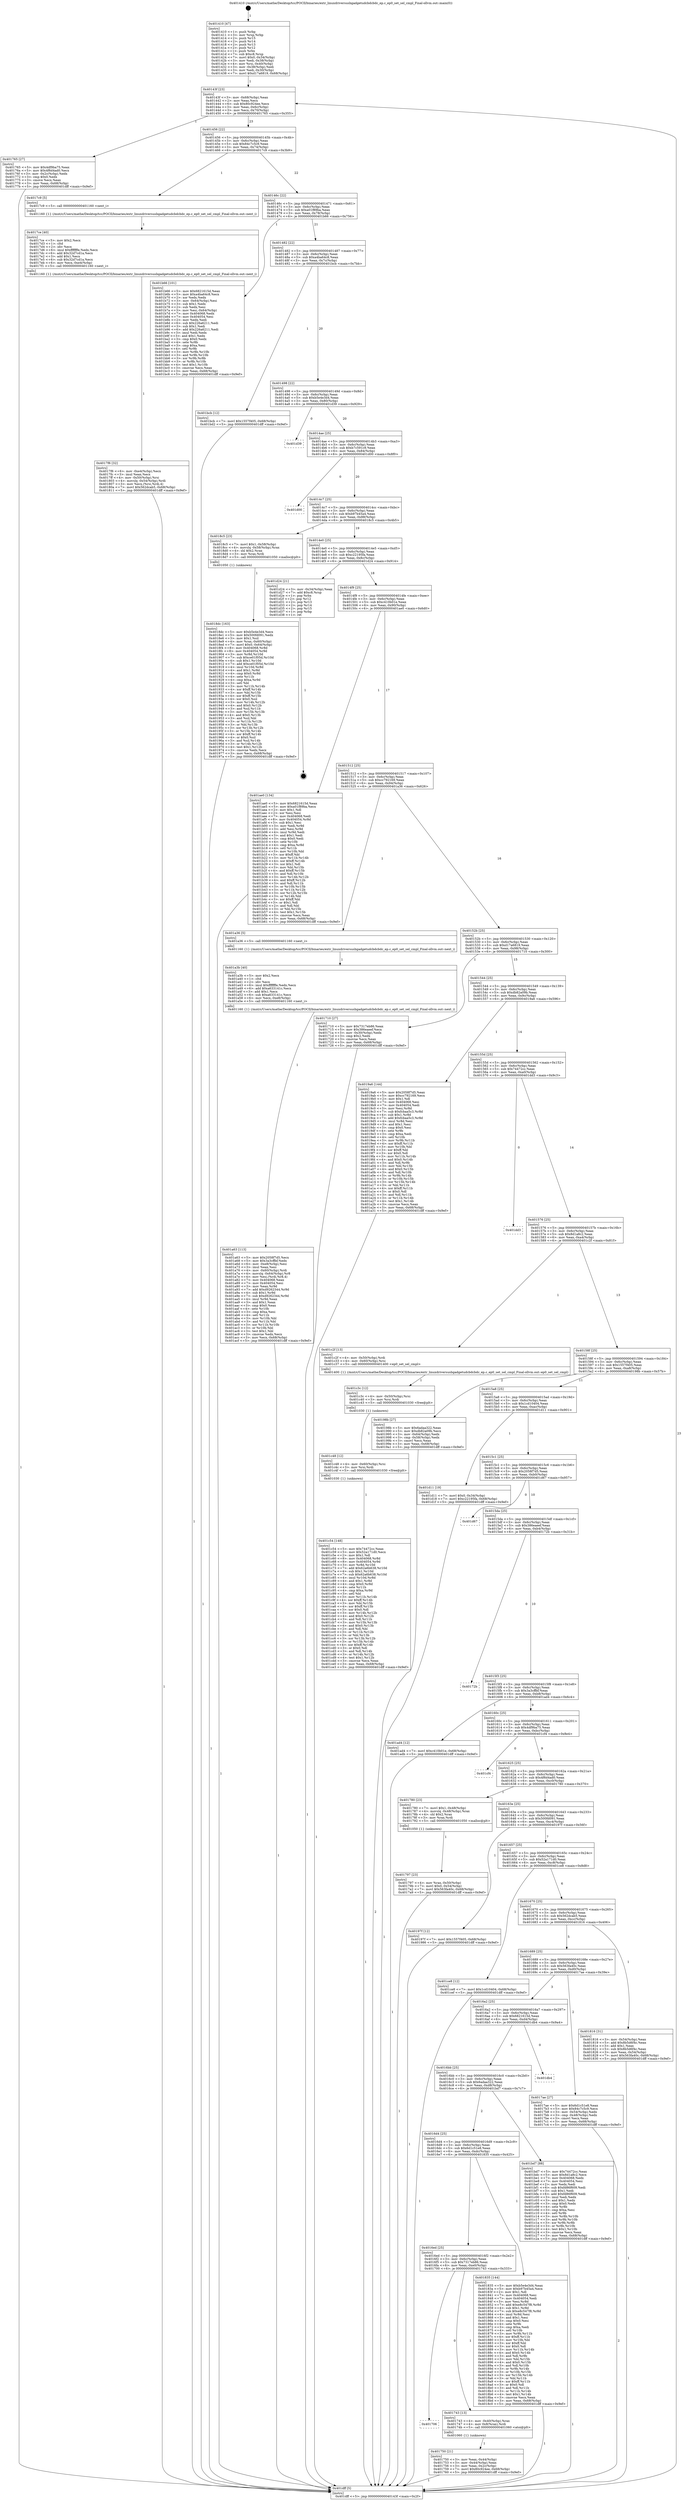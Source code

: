 digraph "0x401410" {
  label = "0x401410 (/mnt/c/Users/mathe/Desktop/tcc/POCII/binaries/extr_linuxdriversusbgadgetudcbdcbdc_ep.c_ep0_set_sel_cmpl_Final-ollvm.out::main(0))"
  labelloc = "t"
  node[shape=record]

  Entry [label="",width=0.3,height=0.3,shape=circle,fillcolor=black,style=filled]
  "0x40143f" [label="{
     0x40143f [23]\l
     | [instrs]\l
     &nbsp;&nbsp;0x40143f \<+3\>: mov -0x68(%rbp),%eax\l
     &nbsp;&nbsp;0x401442 \<+2\>: mov %eax,%ecx\l
     &nbsp;&nbsp;0x401444 \<+6\>: sub $0x80c924ee,%ecx\l
     &nbsp;&nbsp;0x40144a \<+3\>: mov %eax,-0x6c(%rbp)\l
     &nbsp;&nbsp;0x40144d \<+3\>: mov %ecx,-0x70(%rbp)\l
     &nbsp;&nbsp;0x401450 \<+6\>: je 0000000000401765 \<main+0x355\>\l
  }"]
  "0x401765" [label="{
     0x401765 [27]\l
     | [instrs]\l
     &nbsp;&nbsp;0x401765 \<+5\>: mov $0x4df9ba75,%eax\l
     &nbsp;&nbsp;0x40176a \<+5\>: mov $0x4f6d4ad0,%ecx\l
     &nbsp;&nbsp;0x40176f \<+3\>: mov -0x2c(%rbp),%edx\l
     &nbsp;&nbsp;0x401772 \<+3\>: cmp $0x0,%edx\l
     &nbsp;&nbsp;0x401775 \<+3\>: cmove %ecx,%eax\l
     &nbsp;&nbsp;0x401778 \<+3\>: mov %eax,-0x68(%rbp)\l
     &nbsp;&nbsp;0x40177b \<+5\>: jmp 0000000000401dff \<main+0x9ef\>\l
  }"]
  "0x401456" [label="{
     0x401456 [22]\l
     | [instrs]\l
     &nbsp;&nbsp;0x401456 \<+5\>: jmp 000000000040145b \<main+0x4b\>\l
     &nbsp;&nbsp;0x40145b \<+3\>: mov -0x6c(%rbp),%eax\l
     &nbsp;&nbsp;0x40145e \<+5\>: sub $0x84c7c5c9,%eax\l
     &nbsp;&nbsp;0x401463 \<+3\>: mov %eax,-0x74(%rbp)\l
     &nbsp;&nbsp;0x401466 \<+6\>: je 00000000004017c9 \<main+0x3b9\>\l
  }"]
  Exit [label="",width=0.3,height=0.3,shape=circle,fillcolor=black,style=filled,peripheries=2]
  "0x4017c9" [label="{
     0x4017c9 [5]\l
     | [instrs]\l
     &nbsp;&nbsp;0x4017c9 \<+5\>: call 0000000000401160 \<next_i\>\l
     | [calls]\l
     &nbsp;&nbsp;0x401160 \{1\} (/mnt/c/Users/mathe/Desktop/tcc/POCII/binaries/extr_linuxdriversusbgadgetudcbdcbdc_ep.c_ep0_set_sel_cmpl_Final-ollvm.out::next_i)\l
  }"]
  "0x40146c" [label="{
     0x40146c [22]\l
     | [instrs]\l
     &nbsp;&nbsp;0x40146c \<+5\>: jmp 0000000000401471 \<main+0x61\>\l
     &nbsp;&nbsp;0x401471 \<+3\>: mov -0x6c(%rbp),%eax\l
     &nbsp;&nbsp;0x401474 \<+5\>: sub $0xa01f89ba,%eax\l
     &nbsp;&nbsp;0x401479 \<+3\>: mov %eax,-0x78(%rbp)\l
     &nbsp;&nbsp;0x40147c \<+6\>: je 0000000000401b66 \<main+0x756\>\l
  }"]
  "0x401c54" [label="{
     0x401c54 [148]\l
     | [instrs]\l
     &nbsp;&nbsp;0x401c54 \<+5\>: mov $0x74472cc,%eax\l
     &nbsp;&nbsp;0x401c59 \<+5\>: mov $0x52a171d0,%ecx\l
     &nbsp;&nbsp;0x401c5e \<+2\>: mov $0x1,%dl\l
     &nbsp;&nbsp;0x401c60 \<+8\>: mov 0x404068,%r8d\l
     &nbsp;&nbsp;0x401c68 \<+8\>: mov 0x404054,%r9d\l
     &nbsp;&nbsp;0x401c70 \<+3\>: mov %r8d,%r10d\l
     &nbsp;&nbsp;0x401c73 \<+7\>: add $0x62a6b638,%r10d\l
     &nbsp;&nbsp;0x401c7a \<+4\>: sub $0x1,%r10d\l
     &nbsp;&nbsp;0x401c7e \<+7\>: sub $0x62a6b638,%r10d\l
     &nbsp;&nbsp;0x401c85 \<+4\>: imul %r10d,%r8d\l
     &nbsp;&nbsp;0x401c89 \<+4\>: and $0x1,%r8d\l
     &nbsp;&nbsp;0x401c8d \<+4\>: cmp $0x0,%r8d\l
     &nbsp;&nbsp;0x401c91 \<+4\>: sete %r11b\l
     &nbsp;&nbsp;0x401c95 \<+4\>: cmp $0xa,%r9d\l
     &nbsp;&nbsp;0x401c99 \<+3\>: setl %bl\l
     &nbsp;&nbsp;0x401c9c \<+3\>: mov %r11b,%r14b\l
     &nbsp;&nbsp;0x401c9f \<+4\>: xor $0xff,%r14b\l
     &nbsp;&nbsp;0x401ca3 \<+3\>: mov %bl,%r15b\l
     &nbsp;&nbsp;0x401ca6 \<+4\>: xor $0xff,%r15b\l
     &nbsp;&nbsp;0x401caa \<+3\>: xor $0x0,%dl\l
     &nbsp;&nbsp;0x401cad \<+3\>: mov %r14b,%r12b\l
     &nbsp;&nbsp;0x401cb0 \<+4\>: and $0x0,%r12b\l
     &nbsp;&nbsp;0x401cb4 \<+3\>: and %dl,%r11b\l
     &nbsp;&nbsp;0x401cb7 \<+3\>: mov %r15b,%r13b\l
     &nbsp;&nbsp;0x401cba \<+4\>: and $0x0,%r13b\l
     &nbsp;&nbsp;0x401cbe \<+2\>: and %dl,%bl\l
     &nbsp;&nbsp;0x401cc0 \<+3\>: or %r11b,%r12b\l
     &nbsp;&nbsp;0x401cc3 \<+3\>: or %bl,%r13b\l
     &nbsp;&nbsp;0x401cc6 \<+3\>: xor %r13b,%r12b\l
     &nbsp;&nbsp;0x401cc9 \<+3\>: or %r15b,%r14b\l
     &nbsp;&nbsp;0x401ccc \<+4\>: xor $0xff,%r14b\l
     &nbsp;&nbsp;0x401cd0 \<+3\>: or $0x0,%dl\l
     &nbsp;&nbsp;0x401cd3 \<+3\>: and %dl,%r14b\l
     &nbsp;&nbsp;0x401cd6 \<+3\>: or %r14b,%r12b\l
     &nbsp;&nbsp;0x401cd9 \<+4\>: test $0x1,%r12b\l
     &nbsp;&nbsp;0x401cdd \<+3\>: cmovne %ecx,%eax\l
     &nbsp;&nbsp;0x401ce0 \<+3\>: mov %eax,-0x68(%rbp)\l
     &nbsp;&nbsp;0x401ce3 \<+5\>: jmp 0000000000401dff \<main+0x9ef\>\l
  }"]
  "0x401b66" [label="{
     0x401b66 [101]\l
     | [instrs]\l
     &nbsp;&nbsp;0x401b66 \<+5\>: mov $0x6821615d,%eax\l
     &nbsp;&nbsp;0x401b6b \<+5\>: mov $0xa4ba64c8,%ecx\l
     &nbsp;&nbsp;0x401b70 \<+2\>: xor %edx,%edx\l
     &nbsp;&nbsp;0x401b72 \<+3\>: mov -0x64(%rbp),%esi\l
     &nbsp;&nbsp;0x401b75 \<+3\>: sub $0x1,%edx\l
     &nbsp;&nbsp;0x401b78 \<+2\>: sub %edx,%esi\l
     &nbsp;&nbsp;0x401b7a \<+3\>: mov %esi,-0x64(%rbp)\l
     &nbsp;&nbsp;0x401b7d \<+7\>: mov 0x404068,%edx\l
     &nbsp;&nbsp;0x401b84 \<+7\>: mov 0x404054,%esi\l
     &nbsp;&nbsp;0x401b8b \<+2\>: mov %edx,%edi\l
     &nbsp;&nbsp;0x401b8d \<+6\>: sub $0x226a6211,%edi\l
     &nbsp;&nbsp;0x401b93 \<+3\>: sub $0x1,%edi\l
     &nbsp;&nbsp;0x401b96 \<+6\>: add $0x226a6211,%edi\l
     &nbsp;&nbsp;0x401b9c \<+3\>: imul %edi,%edx\l
     &nbsp;&nbsp;0x401b9f \<+3\>: and $0x1,%edx\l
     &nbsp;&nbsp;0x401ba2 \<+3\>: cmp $0x0,%edx\l
     &nbsp;&nbsp;0x401ba5 \<+4\>: sete %r8b\l
     &nbsp;&nbsp;0x401ba9 \<+3\>: cmp $0xa,%esi\l
     &nbsp;&nbsp;0x401bac \<+4\>: setl %r9b\l
     &nbsp;&nbsp;0x401bb0 \<+3\>: mov %r8b,%r10b\l
     &nbsp;&nbsp;0x401bb3 \<+3\>: and %r9b,%r10b\l
     &nbsp;&nbsp;0x401bb6 \<+3\>: xor %r9b,%r8b\l
     &nbsp;&nbsp;0x401bb9 \<+3\>: or %r8b,%r10b\l
     &nbsp;&nbsp;0x401bbc \<+4\>: test $0x1,%r10b\l
     &nbsp;&nbsp;0x401bc0 \<+3\>: cmovne %ecx,%eax\l
     &nbsp;&nbsp;0x401bc3 \<+3\>: mov %eax,-0x68(%rbp)\l
     &nbsp;&nbsp;0x401bc6 \<+5\>: jmp 0000000000401dff \<main+0x9ef\>\l
  }"]
  "0x401482" [label="{
     0x401482 [22]\l
     | [instrs]\l
     &nbsp;&nbsp;0x401482 \<+5\>: jmp 0000000000401487 \<main+0x77\>\l
     &nbsp;&nbsp;0x401487 \<+3\>: mov -0x6c(%rbp),%eax\l
     &nbsp;&nbsp;0x40148a \<+5\>: sub $0xa4ba64c8,%eax\l
     &nbsp;&nbsp;0x40148f \<+3\>: mov %eax,-0x7c(%rbp)\l
     &nbsp;&nbsp;0x401492 \<+6\>: je 0000000000401bcb \<main+0x7bb\>\l
  }"]
  "0x401c48" [label="{
     0x401c48 [12]\l
     | [instrs]\l
     &nbsp;&nbsp;0x401c48 \<+4\>: mov -0x60(%rbp),%rsi\l
     &nbsp;&nbsp;0x401c4c \<+3\>: mov %rsi,%rdi\l
     &nbsp;&nbsp;0x401c4f \<+5\>: call 0000000000401030 \<free@plt\>\l
     | [calls]\l
     &nbsp;&nbsp;0x401030 \{1\} (unknown)\l
  }"]
  "0x401bcb" [label="{
     0x401bcb [12]\l
     | [instrs]\l
     &nbsp;&nbsp;0x401bcb \<+7\>: movl $0x1557f405,-0x68(%rbp)\l
     &nbsp;&nbsp;0x401bd2 \<+5\>: jmp 0000000000401dff \<main+0x9ef\>\l
  }"]
  "0x401498" [label="{
     0x401498 [22]\l
     | [instrs]\l
     &nbsp;&nbsp;0x401498 \<+5\>: jmp 000000000040149d \<main+0x8d\>\l
     &nbsp;&nbsp;0x40149d \<+3\>: mov -0x6c(%rbp),%eax\l
     &nbsp;&nbsp;0x4014a0 \<+5\>: sub $0xb5e4e3d4,%eax\l
     &nbsp;&nbsp;0x4014a5 \<+3\>: mov %eax,-0x80(%rbp)\l
     &nbsp;&nbsp;0x4014a8 \<+6\>: je 0000000000401d39 \<main+0x929\>\l
  }"]
  "0x401c3c" [label="{
     0x401c3c [12]\l
     | [instrs]\l
     &nbsp;&nbsp;0x401c3c \<+4\>: mov -0x50(%rbp),%rsi\l
     &nbsp;&nbsp;0x401c40 \<+3\>: mov %rsi,%rdi\l
     &nbsp;&nbsp;0x401c43 \<+5\>: call 0000000000401030 \<free@plt\>\l
     | [calls]\l
     &nbsp;&nbsp;0x401030 \{1\} (unknown)\l
  }"]
  "0x401d39" [label="{
     0x401d39\l
  }", style=dashed]
  "0x4014ae" [label="{
     0x4014ae [25]\l
     | [instrs]\l
     &nbsp;&nbsp;0x4014ae \<+5\>: jmp 00000000004014b3 \<main+0xa3\>\l
     &nbsp;&nbsp;0x4014b3 \<+3\>: mov -0x6c(%rbp),%eax\l
     &nbsp;&nbsp;0x4014b6 \<+5\>: sub $0xb7c591c9,%eax\l
     &nbsp;&nbsp;0x4014bb \<+6\>: mov %eax,-0x84(%rbp)\l
     &nbsp;&nbsp;0x4014c1 \<+6\>: je 0000000000401d00 \<main+0x8f0\>\l
  }"]
  "0x401a63" [label="{
     0x401a63 [113]\l
     | [instrs]\l
     &nbsp;&nbsp;0x401a63 \<+5\>: mov $0x2058f7d5,%ecx\l
     &nbsp;&nbsp;0x401a68 \<+5\>: mov $0x3a3cffbf,%edx\l
     &nbsp;&nbsp;0x401a6d \<+6\>: mov -0xe8(%rbp),%esi\l
     &nbsp;&nbsp;0x401a73 \<+3\>: imul %eax,%esi\l
     &nbsp;&nbsp;0x401a76 \<+4\>: mov -0x60(%rbp),%rdi\l
     &nbsp;&nbsp;0x401a7a \<+4\>: movslq -0x64(%rbp),%r8\l
     &nbsp;&nbsp;0x401a7e \<+4\>: mov %esi,(%rdi,%r8,4)\l
     &nbsp;&nbsp;0x401a82 \<+7\>: mov 0x404068,%eax\l
     &nbsp;&nbsp;0x401a89 \<+7\>: mov 0x404054,%esi\l
     &nbsp;&nbsp;0x401a90 \<+3\>: mov %eax,%r9d\l
     &nbsp;&nbsp;0x401a93 \<+7\>: add $0xd9262344,%r9d\l
     &nbsp;&nbsp;0x401a9a \<+4\>: sub $0x1,%r9d\l
     &nbsp;&nbsp;0x401a9e \<+7\>: sub $0xd9262344,%r9d\l
     &nbsp;&nbsp;0x401aa5 \<+4\>: imul %r9d,%eax\l
     &nbsp;&nbsp;0x401aa9 \<+3\>: and $0x1,%eax\l
     &nbsp;&nbsp;0x401aac \<+3\>: cmp $0x0,%eax\l
     &nbsp;&nbsp;0x401aaf \<+4\>: sete %r10b\l
     &nbsp;&nbsp;0x401ab3 \<+3\>: cmp $0xa,%esi\l
     &nbsp;&nbsp;0x401ab6 \<+4\>: setl %r11b\l
     &nbsp;&nbsp;0x401aba \<+3\>: mov %r10b,%bl\l
     &nbsp;&nbsp;0x401abd \<+3\>: and %r11b,%bl\l
     &nbsp;&nbsp;0x401ac0 \<+3\>: xor %r11b,%r10b\l
     &nbsp;&nbsp;0x401ac3 \<+3\>: or %r10b,%bl\l
     &nbsp;&nbsp;0x401ac6 \<+3\>: test $0x1,%bl\l
     &nbsp;&nbsp;0x401ac9 \<+3\>: cmovne %edx,%ecx\l
     &nbsp;&nbsp;0x401acc \<+3\>: mov %ecx,-0x68(%rbp)\l
     &nbsp;&nbsp;0x401acf \<+5\>: jmp 0000000000401dff \<main+0x9ef\>\l
  }"]
  "0x401d00" [label="{
     0x401d00\l
  }", style=dashed]
  "0x4014c7" [label="{
     0x4014c7 [25]\l
     | [instrs]\l
     &nbsp;&nbsp;0x4014c7 \<+5\>: jmp 00000000004014cc \<main+0xbc\>\l
     &nbsp;&nbsp;0x4014cc \<+3\>: mov -0x6c(%rbp),%eax\l
     &nbsp;&nbsp;0x4014cf \<+5\>: sub $0xb97b45a4,%eax\l
     &nbsp;&nbsp;0x4014d4 \<+6\>: mov %eax,-0x88(%rbp)\l
     &nbsp;&nbsp;0x4014da \<+6\>: je 00000000004018c5 \<main+0x4b5\>\l
  }"]
  "0x401a3b" [label="{
     0x401a3b [40]\l
     | [instrs]\l
     &nbsp;&nbsp;0x401a3b \<+5\>: mov $0x2,%ecx\l
     &nbsp;&nbsp;0x401a40 \<+1\>: cltd\l
     &nbsp;&nbsp;0x401a41 \<+2\>: idiv %ecx\l
     &nbsp;&nbsp;0x401a43 \<+6\>: imul $0xfffffffe,%edx,%ecx\l
     &nbsp;&nbsp;0x401a49 \<+6\>: add $0xa633141c,%ecx\l
     &nbsp;&nbsp;0x401a4f \<+3\>: add $0x1,%ecx\l
     &nbsp;&nbsp;0x401a52 \<+6\>: sub $0xa633141c,%ecx\l
     &nbsp;&nbsp;0x401a58 \<+6\>: mov %ecx,-0xe8(%rbp)\l
     &nbsp;&nbsp;0x401a5e \<+5\>: call 0000000000401160 \<next_i\>\l
     | [calls]\l
     &nbsp;&nbsp;0x401160 \{1\} (/mnt/c/Users/mathe/Desktop/tcc/POCII/binaries/extr_linuxdriversusbgadgetudcbdcbdc_ep.c_ep0_set_sel_cmpl_Final-ollvm.out::next_i)\l
  }"]
  "0x4018c5" [label="{
     0x4018c5 [23]\l
     | [instrs]\l
     &nbsp;&nbsp;0x4018c5 \<+7\>: movl $0x1,-0x58(%rbp)\l
     &nbsp;&nbsp;0x4018cc \<+4\>: movslq -0x58(%rbp),%rax\l
     &nbsp;&nbsp;0x4018d0 \<+4\>: shl $0x2,%rax\l
     &nbsp;&nbsp;0x4018d4 \<+3\>: mov %rax,%rdi\l
     &nbsp;&nbsp;0x4018d7 \<+5\>: call 0000000000401050 \<malloc@plt\>\l
     | [calls]\l
     &nbsp;&nbsp;0x401050 \{1\} (unknown)\l
  }"]
  "0x4014e0" [label="{
     0x4014e0 [25]\l
     | [instrs]\l
     &nbsp;&nbsp;0x4014e0 \<+5\>: jmp 00000000004014e5 \<main+0xd5\>\l
     &nbsp;&nbsp;0x4014e5 \<+3\>: mov -0x6c(%rbp),%eax\l
     &nbsp;&nbsp;0x4014e8 \<+5\>: sub $0xc22195fa,%eax\l
     &nbsp;&nbsp;0x4014ed \<+6\>: mov %eax,-0x8c(%rbp)\l
     &nbsp;&nbsp;0x4014f3 \<+6\>: je 0000000000401d24 \<main+0x914\>\l
  }"]
  "0x4018dc" [label="{
     0x4018dc [163]\l
     | [instrs]\l
     &nbsp;&nbsp;0x4018dc \<+5\>: mov $0xb5e4e3d4,%ecx\l
     &nbsp;&nbsp;0x4018e1 \<+5\>: mov $0x500fd091,%edx\l
     &nbsp;&nbsp;0x4018e6 \<+3\>: mov $0x1,%sil\l
     &nbsp;&nbsp;0x4018e9 \<+4\>: mov %rax,-0x60(%rbp)\l
     &nbsp;&nbsp;0x4018ed \<+7\>: movl $0x0,-0x64(%rbp)\l
     &nbsp;&nbsp;0x4018f4 \<+8\>: mov 0x404068,%r8d\l
     &nbsp;&nbsp;0x4018fc \<+8\>: mov 0x404054,%r9d\l
     &nbsp;&nbsp;0x401904 \<+3\>: mov %r8d,%r10d\l
     &nbsp;&nbsp;0x401907 \<+7\>: sub $0xce01f05d,%r10d\l
     &nbsp;&nbsp;0x40190e \<+4\>: sub $0x1,%r10d\l
     &nbsp;&nbsp;0x401912 \<+7\>: add $0xce01f05d,%r10d\l
     &nbsp;&nbsp;0x401919 \<+4\>: imul %r10d,%r8d\l
     &nbsp;&nbsp;0x40191d \<+4\>: and $0x1,%r8d\l
     &nbsp;&nbsp;0x401921 \<+4\>: cmp $0x0,%r8d\l
     &nbsp;&nbsp;0x401925 \<+4\>: sete %r11b\l
     &nbsp;&nbsp;0x401929 \<+4\>: cmp $0xa,%r9d\l
     &nbsp;&nbsp;0x40192d \<+3\>: setl %bl\l
     &nbsp;&nbsp;0x401930 \<+3\>: mov %r11b,%r14b\l
     &nbsp;&nbsp;0x401933 \<+4\>: xor $0xff,%r14b\l
     &nbsp;&nbsp;0x401937 \<+3\>: mov %bl,%r15b\l
     &nbsp;&nbsp;0x40193a \<+4\>: xor $0xff,%r15b\l
     &nbsp;&nbsp;0x40193e \<+4\>: xor $0x0,%sil\l
     &nbsp;&nbsp;0x401942 \<+3\>: mov %r14b,%r12b\l
     &nbsp;&nbsp;0x401945 \<+4\>: and $0x0,%r12b\l
     &nbsp;&nbsp;0x401949 \<+3\>: and %sil,%r11b\l
     &nbsp;&nbsp;0x40194c \<+3\>: mov %r15b,%r13b\l
     &nbsp;&nbsp;0x40194f \<+4\>: and $0x0,%r13b\l
     &nbsp;&nbsp;0x401953 \<+3\>: and %sil,%bl\l
     &nbsp;&nbsp;0x401956 \<+3\>: or %r11b,%r12b\l
     &nbsp;&nbsp;0x401959 \<+3\>: or %bl,%r13b\l
     &nbsp;&nbsp;0x40195c \<+3\>: xor %r13b,%r12b\l
     &nbsp;&nbsp;0x40195f \<+3\>: or %r15b,%r14b\l
     &nbsp;&nbsp;0x401962 \<+4\>: xor $0xff,%r14b\l
     &nbsp;&nbsp;0x401966 \<+4\>: or $0x0,%sil\l
     &nbsp;&nbsp;0x40196a \<+3\>: and %sil,%r14b\l
     &nbsp;&nbsp;0x40196d \<+3\>: or %r14b,%r12b\l
     &nbsp;&nbsp;0x401970 \<+4\>: test $0x1,%r12b\l
     &nbsp;&nbsp;0x401974 \<+3\>: cmovne %edx,%ecx\l
     &nbsp;&nbsp;0x401977 \<+3\>: mov %ecx,-0x68(%rbp)\l
     &nbsp;&nbsp;0x40197a \<+5\>: jmp 0000000000401dff \<main+0x9ef\>\l
  }"]
  "0x401d24" [label="{
     0x401d24 [21]\l
     | [instrs]\l
     &nbsp;&nbsp;0x401d24 \<+3\>: mov -0x34(%rbp),%eax\l
     &nbsp;&nbsp;0x401d27 \<+7\>: add $0xc8,%rsp\l
     &nbsp;&nbsp;0x401d2e \<+1\>: pop %rbx\l
     &nbsp;&nbsp;0x401d2f \<+2\>: pop %r12\l
     &nbsp;&nbsp;0x401d31 \<+2\>: pop %r13\l
     &nbsp;&nbsp;0x401d33 \<+2\>: pop %r14\l
     &nbsp;&nbsp;0x401d35 \<+2\>: pop %r15\l
     &nbsp;&nbsp;0x401d37 \<+1\>: pop %rbp\l
     &nbsp;&nbsp;0x401d38 \<+1\>: ret\l
  }"]
  "0x4014f9" [label="{
     0x4014f9 [25]\l
     | [instrs]\l
     &nbsp;&nbsp;0x4014f9 \<+5\>: jmp 00000000004014fe \<main+0xee\>\l
     &nbsp;&nbsp;0x4014fe \<+3\>: mov -0x6c(%rbp),%eax\l
     &nbsp;&nbsp;0x401501 \<+5\>: sub $0xc410b01e,%eax\l
     &nbsp;&nbsp;0x401506 \<+6\>: mov %eax,-0x90(%rbp)\l
     &nbsp;&nbsp;0x40150c \<+6\>: je 0000000000401ae0 \<main+0x6d0\>\l
  }"]
  "0x4017f6" [label="{
     0x4017f6 [32]\l
     | [instrs]\l
     &nbsp;&nbsp;0x4017f6 \<+6\>: mov -0xe4(%rbp),%ecx\l
     &nbsp;&nbsp;0x4017fc \<+3\>: imul %eax,%ecx\l
     &nbsp;&nbsp;0x4017ff \<+4\>: mov -0x50(%rbp),%rsi\l
     &nbsp;&nbsp;0x401803 \<+4\>: movslq -0x54(%rbp),%rdi\l
     &nbsp;&nbsp;0x401807 \<+3\>: mov %ecx,(%rsi,%rdi,4)\l
     &nbsp;&nbsp;0x40180a \<+7\>: movl $0x562dcab5,-0x68(%rbp)\l
     &nbsp;&nbsp;0x401811 \<+5\>: jmp 0000000000401dff \<main+0x9ef\>\l
  }"]
  "0x401ae0" [label="{
     0x401ae0 [134]\l
     | [instrs]\l
     &nbsp;&nbsp;0x401ae0 \<+5\>: mov $0x6821615d,%eax\l
     &nbsp;&nbsp;0x401ae5 \<+5\>: mov $0xa01f89ba,%ecx\l
     &nbsp;&nbsp;0x401aea \<+2\>: mov $0x1,%dl\l
     &nbsp;&nbsp;0x401aec \<+2\>: xor %esi,%esi\l
     &nbsp;&nbsp;0x401aee \<+7\>: mov 0x404068,%edi\l
     &nbsp;&nbsp;0x401af5 \<+8\>: mov 0x404054,%r8d\l
     &nbsp;&nbsp;0x401afd \<+3\>: sub $0x1,%esi\l
     &nbsp;&nbsp;0x401b00 \<+3\>: mov %edi,%r9d\l
     &nbsp;&nbsp;0x401b03 \<+3\>: add %esi,%r9d\l
     &nbsp;&nbsp;0x401b06 \<+4\>: imul %r9d,%edi\l
     &nbsp;&nbsp;0x401b0a \<+3\>: and $0x1,%edi\l
     &nbsp;&nbsp;0x401b0d \<+3\>: cmp $0x0,%edi\l
     &nbsp;&nbsp;0x401b10 \<+4\>: sete %r10b\l
     &nbsp;&nbsp;0x401b14 \<+4\>: cmp $0xa,%r8d\l
     &nbsp;&nbsp;0x401b18 \<+4\>: setl %r11b\l
     &nbsp;&nbsp;0x401b1c \<+3\>: mov %r10b,%bl\l
     &nbsp;&nbsp;0x401b1f \<+3\>: xor $0xff,%bl\l
     &nbsp;&nbsp;0x401b22 \<+3\>: mov %r11b,%r14b\l
     &nbsp;&nbsp;0x401b25 \<+4\>: xor $0xff,%r14b\l
     &nbsp;&nbsp;0x401b29 \<+3\>: xor $0x1,%dl\l
     &nbsp;&nbsp;0x401b2c \<+3\>: mov %bl,%r15b\l
     &nbsp;&nbsp;0x401b2f \<+4\>: and $0xff,%r15b\l
     &nbsp;&nbsp;0x401b33 \<+3\>: and %dl,%r10b\l
     &nbsp;&nbsp;0x401b36 \<+3\>: mov %r14b,%r12b\l
     &nbsp;&nbsp;0x401b39 \<+4\>: and $0xff,%r12b\l
     &nbsp;&nbsp;0x401b3d \<+3\>: and %dl,%r11b\l
     &nbsp;&nbsp;0x401b40 \<+3\>: or %r10b,%r15b\l
     &nbsp;&nbsp;0x401b43 \<+3\>: or %r11b,%r12b\l
     &nbsp;&nbsp;0x401b46 \<+3\>: xor %r12b,%r15b\l
     &nbsp;&nbsp;0x401b49 \<+3\>: or %r14b,%bl\l
     &nbsp;&nbsp;0x401b4c \<+3\>: xor $0xff,%bl\l
     &nbsp;&nbsp;0x401b4f \<+3\>: or $0x1,%dl\l
     &nbsp;&nbsp;0x401b52 \<+2\>: and %dl,%bl\l
     &nbsp;&nbsp;0x401b54 \<+3\>: or %bl,%r15b\l
     &nbsp;&nbsp;0x401b57 \<+4\>: test $0x1,%r15b\l
     &nbsp;&nbsp;0x401b5b \<+3\>: cmovne %ecx,%eax\l
     &nbsp;&nbsp;0x401b5e \<+3\>: mov %eax,-0x68(%rbp)\l
     &nbsp;&nbsp;0x401b61 \<+5\>: jmp 0000000000401dff \<main+0x9ef\>\l
  }"]
  "0x401512" [label="{
     0x401512 [25]\l
     | [instrs]\l
     &nbsp;&nbsp;0x401512 \<+5\>: jmp 0000000000401517 \<main+0x107\>\l
     &nbsp;&nbsp;0x401517 \<+3\>: mov -0x6c(%rbp),%eax\l
     &nbsp;&nbsp;0x40151a \<+5\>: sub $0xcc792169,%eax\l
     &nbsp;&nbsp;0x40151f \<+6\>: mov %eax,-0x94(%rbp)\l
     &nbsp;&nbsp;0x401525 \<+6\>: je 0000000000401a36 \<main+0x626\>\l
  }"]
  "0x4017ce" [label="{
     0x4017ce [40]\l
     | [instrs]\l
     &nbsp;&nbsp;0x4017ce \<+5\>: mov $0x2,%ecx\l
     &nbsp;&nbsp;0x4017d3 \<+1\>: cltd\l
     &nbsp;&nbsp;0x4017d4 \<+2\>: idiv %ecx\l
     &nbsp;&nbsp;0x4017d6 \<+6\>: imul $0xfffffffe,%edx,%ecx\l
     &nbsp;&nbsp;0x4017dc \<+6\>: add $0x32d7cd1a,%ecx\l
     &nbsp;&nbsp;0x4017e2 \<+3\>: add $0x1,%ecx\l
     &nbsp;&nbsp;0x4017e5 \<+6\>: sub $0x32d7cd1a,%ecx\l
     &nbsp;&nbsp;0x4017eb \<+6\>: mov %ecx,-0xe4(%rbp)\l
     &nbsp;&nbsp;0x4017f1 \<+5\>: call 0000000000401160 \<next_i\>\l
     | [calls]\l
     &nbsp;&nbsp;0x401160 \{1\} (/mnt/c/Users/mathe/Desktop/tcc/POCII/binaries/extr_linuxdriversusbgadgetudcbdcbdc_ep.c_ep0_set_sel_cmpl_Final-ollvm.out::next_i)\l
  }"]
  "0x401a36" [label="{
     0x401a36 [5]\l
     | [instrs]\l
     &nbsp;&nbsp;0x401a36 \<+5\>: call 0000000000401160 \<next_i\>\l
     | [calls]\l
     &nbsp;&nbsp;0x401160 \{1\} (/mnt/c/Users/mathe/Desktop/tcc/POCII/binaries/extr_linuxdriversusbgadgetudcbdcbdc_ep.c_ep0_set_sel_cmpl_Final-ollvm.out::next_i)\l
  }"]
  "0x40152b" [label="{
     0x40152b [25]\l
     | [instrs]\l
     &nbsp;&nbsp;0x40152b \<+5\>: jmp 0000000000401530 \<main+0x120\>\l
     &nbsp;&nbsp;0x401530 \<+3\>: mov -0x6c(%rbp),%eax\l
     &nbsp;&nbsp;0x401533 \<+5\>: sub $0xd17a6819,%eax\l
     &nbsp;&nbsp;0x401538 \<+6\>: mov %eax,-0x98(%rbp)\l
     &nbsp;&nbsp;0x40153e \<+6\>: je 0000000000401710 \<main+0x300\>\l
  }"]
  "0x401797" [label="{
     0x401797 [23]\l
     | [instrs]\l
     &nbsp;&nbsp;0x401797 \<+4\>: mov %rax,-0x50(%rbp)\l
     &nbsp;&nbsp;0x40179b \<+7\>: movl $0x0,-0x54(%rbp)\l
     &nbsp;&nbsp;0x4017a2 \<+7\>: movl $0x563fa40c,-0x68(%rbp)\l
     &nbsp;&nbsp;0x4017a9 \<+5\>: jmp 0000000000401dff \<main+0x9ef\>\l
  }"]
  "0x401710" [label="{
     0x401710 [27]\l
     | [instrs]\l
     &nbsp;&nbsp;0x401710 \<+5\>: mov $0x7317eb86,%eax\l
     &nbsp;&nbsp;0x401715 \<+5\>: mov $0x386eaeef,%ecx\l
     &nbsp;&nbsp;0x40171a \<+3\>: mov -0x30(%rbp),%edx\l
     &nbsp;&nbsp;0x40171d \<+3\>: cmp $0x2,%edx\l
     &nbsp;&nbsp;0x401720 \<+3\>: cmovne %ecx,%eax\l
     &nbsp;&nbsp;0x401723 \<+3\>: mov %eax,-0x68(%rbp)\l
     &nbsp;&nbsp;0x401726 \<+5\>: jmp 0000000000401dff \<main+0x9ef\>\l
  }"]
  "0x401544" [label="{
     0x401544 [25]\l
     | [instrs]\l
     &nbsp;&nbsp;0x401544 \<+5\>: jmp 0000000000401549 \<main+0x139\>\l
     &nbsp;&nbsp;0x401549 \<+3\>: mov -0x6c(%rbp),%eax\l
     &nbsp;&nbsp;0x40154c \<+5\>: sub $0xdb82a09b,%eax\l
     &nbsp;&nbsp;0x401551 \<+6\>: mov %eax,-0x9c(%rbp)\l
     &nbsp;&nbsp;0x401557 \<+6\>: je 00000000004019a6 \<main+0x596\>\l
  }"]
  "0x401dff" [label="{
     0x401dff [5]\l
     | [instrs]\l
     &nbsp;&nbsp;0x401dff \<+5\>: jmp 000000000040143f \<main+0x2f\>\l
  }"]
  "0x401410" [label="{
     0x401410 [47]\l
     | [instrs]\l
     &nbsp;&nbsp;0x401410 \<+1\>: push %rbp\l
     &nbsp;&nbsp;0x401411 \<+3\>: mov %rsp,%rbp\l
     &nbsp;&nbsp;0x401414 \<+2\>: push %r15\l
     &nbsp;&nbsp;0x401416 \<+2\>: push %r14\l
     &nbsp;&nbsp;0x401418 \<+2\>: push %r13\l
     &nbsp;&nbsp;0x40141a \<+2\>: push %r12\l
     &nbsp;&nbsp;0x40141c \<+1\>: push %rbx\l
     &nbsp;&nbsp;0x40141d \<+7\>: sub $0xc8,%rsp\l
     &nbsp;&nbsp;0x401424 \<+7\>: movl $0x0,-0x34(%rbp)\l
     &nbsp;&nbsp;0x40142b \<+3\>: mov %edi,-0x38(%rbp)\l
     &nbsp;&nbsp;0x40142e \<+4\>: mov %rsi,-0x40(%rbp)\l
     &nbsp;&nbsp;0x401432 \<+3\>: mov -0x38(%rbp),%edi\l
     &nbsp;&nbsp;0x401435 \<+3\>: mov %edi,-0x30(%rbp)\l
     &nbsp;&nbsp;0x401438 \<+7\>: movl $0xd17a6819,-0x68(%rbp)\l
  }"]
  "0x401750" [label="{
     0x401750 [21]\l
     | [instrs]\l
     &nbsp;&nbsp;0x401750 \<+3\>: mov %eax,-0x44(%rbp)\l
     &nbsp;&nbsp;0x401753 \<+3\>: mov -0x44(%rbp),%eax\l
     &nbsp;&nbsp;0x401756 \<+3\>: mov %eax,-0x2c(%rbp)\l
     &nbsp;&nbsp;0x401759 \<+7\>: movl $0x80c924ee,-0x68(%rbp)\l
     &nbsp;&nbsp;0x401760 \<+5\>: jmp 0000000000401dff \<main+0x9ef\>\l
  }"]
  "0x4019a6" [label="{
     0x4019a6 [144]\l
     | [instrs]\l
     &nbsp;&nbsp;0x4019a6 \<+5\>: mov $0x2058f7d5,%eax\l
     &nbsp;&nbsp;0x4019ab \<+5\>: mov $0xcc792169,%ecx\l
     &nbsp;&nbsp;0x4019b0 \<+2\>: mov $0x1,%dl\l
     &nbsp;&nbsp;0x4019b2 \<+7\>: mov 0x404068,%esi\l
     &nbsp;&nbsp;0x4019b9 \<+7\>: mov 0x404054,%edi\l
     &nbsp;&nbsp;0x4019c0 \<+3\>: mov %esi,%r8d\l
     &nbsp;&nbsp;0x4019c3 \<+7\>: sub $0xfcbaa5c3,%r8d\l
     &nbsp;&nbsp;0x4019ca \<+4\>: sub $0x1,%r8d\l
     &nbsp;&nbsp;0x4019ce \<+7\>: add $0xfcbaa5c3,%r8d\l
     &nbsp;&nbsp;0x4019d5 \<+4\>: imul %r8d,%esi\l
     &nbsp;&nbsp;0x4019d9 \<+3\>: and $0x1,%esi\l
     &nbsp;&nbsp;0x4019dc \<+3\>: cmp $0x0,%esi\l
     &nbsp;&nbsp;0x4019df \<+4\>: sete %r9b\l
     &nbsp;&nbsp;0x4019e3 \<+3\>: cmp $0xa,%edi\l
     &nbsp;&nbsp;0x4019e6 \<+4\>: setl %r10b\l
     &nbsp;&nbsp;0x4019ea \<+3\>: mov %r9b,%r11b\l
     &nbsp;&nbsp;0x4019ed \<+4\>: xor $0xff,%r11b\l
     &nbsp;&nbsp;0x4019f1 \<+3\>: mov %r10b,%bl\l
     &nbsp;&nbsp;0x4019f4 \<+3\>: xor $0xff,%bl\l
     &nbsp;&nbsp;0x4019f7 \<+3\>: xor $0x0,%dl\l
     &nbsp;&nbsp;0x4019fa \<+3\>: mov %r11b,%r14b\l
     &nbsp;&nbsp;0x4019fd \<+4\>: and $0x0,%r14b\l
     &nbsp;&nbsp;0x401a01 \<+3\>: and %dl,%r9b\l
     &nbsp;&nbsp;0x401a04 \<+3\>: mov %bl,%r15b\l
     &nbsp;&nbsp;0x401a07 \<+4\>: and $0x0,%r15b\l
     &nbsp;&nbsp;0x401a0b \<+3\>: and %dl,%r10b\l
     &nbsp;&nbsp;0x401a0e \<+3\>: or %r9b,%r14b\l
     &nbsp;&nbsp;0x401a11 \<+3\>: or %r10b,%r15b\l
     &nbsp;&nbsp;0x401a14 \<+3\>: xor %r15b,%r14b\l
     &nbsp;&nbsp;0x401a17 \<+3\>: or %bl,%r11b\l
     &nbsp;&nbsp;0x401a1a \<+4\>: xor $0xff,%r11b\l
     &nbsp;&nbsp;0x401a1e \<+3\>: or $0x0,%dl\l
     &nbsp;&nbsp;0x401a21 \<+3\>: and %dl,%r11b\l
     &nbsp;&nbsp;0x401a24 \<+3\>: or %r11b,%r14b\l
     &nbsp;&nbsp;0x401a27 \<+4\>: test $0x1,%r14b\l
     &nbsp;&nbsp;0x401a2b \<+3\>: cmovne %ecx,%eax\l
     &nbsp;&nbsp;0x401a2e \<+3\>: mov %eax,-0x68(%rbp)\l
     &nbsp;&nbsp;0x401a31 \<+5\>: jmp 0000000000401dff \<main+0x9ef\>\l
  }"]
  "0x40155d" [label="{
     0x40155d [25]\l
     | [instrs]\l
     &nbsp;&nbsp;0x40155d \<+5\>: jmp 0000000000401562 \<main+0x152\>\l
     &nbsp;&nbsp;0x401562 \<+3\>: mov -0x6c(%rbp),%eax\l
     &nbsp;&nbsp;0x401565 \<+5\>: sub $0x74472cc,%eax\l
     &nbsp;&nbsp;0x40156a \<+6\>: mov %eax,-0xa0(%rbp)\l
     &nbsp;&nbsp;0x401570 \<+6\>: je 0000000000401dd3 \<main+0x9c3\>\l
  }"]
  "0x401706" [label="{
     0x401706\l
  }", style=dashed]
  "0x401dd3" [label="{
     0x401dd3\l
  }", style=dashed]
  "0x401576" [label="{
     0x401576 [25]\l
     | [instrs]\l
     &nbsp;&nbsp;0x401576 \<+5\>: jmp 000000000040157b \<main+0x16b\>\l
     &nbsp;&nbsp;0x40157b \<+3\>: mov -0x6c(%rbp),%eax\l
     &nbsp;&nbsp;0x40157e \<+5\>: sub $0x8d1a8c2,%eax\l
     &nbsp;&nbsp;0x401583 \<+6\>: mov %eax,-0xa4(%rbp)\l
     &nbsp;&nbsp;0x401589 \<+6\>: je 0000000000401c2f \<main+0x81f\>\l
  }"]
  "0x401743" [label="{
     0x401743 [13]\l
     | [instrs]\l
     &nbsp;&nbsp;0x401743 \<+4\>: mov -0x40(%rbp),%rax\l
     &nbsp;&nbsp;0x401747 \<+4\>: mov 0x8(%rax),%rdi\l
     &nbsp;&nbsp;0x40174b \<+5\>: call 0000000000401060 \<atoi@plt\>\l
     | [calls]\l
     &nbsp;&nbsp;0x401060 \{1\} (unknown)\l
  }"]
  "0x401c2f" [label="{
     0x401c2f [13]\l
     | [instrs]\l
     &nbsp;&nbsp;0x401c2f \<+4\>: mov -0x50(%rbp),%rdi\l
     &nbsp;&nbsp;0x401c33 \<+4\>: mov -0x60(%rbp),%rsi\l
     &nbsp;&nbsp;0x401c37 \<+5\>: call 0000000000401400 \<ep0_set_sel_cmpl\>\l
     | [calls]\l
     &nbsp;&nbsp;0x401400 \{1\} (/mnt/c/Users/mathe/Desktop/tcc/POCII/binaries/extr_linuxdriversusbgadgetudcbdcbdc_ep.c_ep0_set_sel_cmpl_Final-ollvm.out::ep0_set_sel_cmpl)\l
  }"]
  "0x40158f" [label="{
     0x40158f [25]\l
     | [instrs]\l
     &nbsp;&nbsp;0x40158f \<+5\>: jmp 0000000000401594 \<main+0x184\>\l
     &nbsp;&nbsp;0x401594 \<+3\>: mov -0x6c(%rbp),%eax\l
     &nbsp;&nbsp;0x401597 \<+5\>: sub $0x1557f405,%eax\l
     &nbsp;&nbsp;0x40159c \<+6\>: mov %eax,-0xa8(%rbp)\l
     &nbsp;&nbsp;0x4015a2 \<+6\>: je 000000000040198b \<main+0x57b\>\l
  }"]
  "0x4016ed" [label="{
     0x4016ed [25]\l
     | [instrs]\l
     &nbsp;&nbsp;0x4016ed \<+5\>: jmp 00000000004016f2 \<main+0x2e2\>\l
     &nbsp;&nbsp;0x4016f2 \<+3\>: mov -0x6c(%rbp),%eax\l
     &nbsp;&nbsp;0x4016f5 \<+5\>: sub $0x7317eb86,%eax\l
     &nbsp;&nbsp;0x4016fa \<+6\>: mov %eax,-0xe0(%rbp)\l
     &nbsp;&nbsp;0x401700 \<+6\>: je 0000000000401743 \<main+0x333\>\l
  }"]
  "0x40198b" [label="{
     0x40198b [27]\l
     | [instrs]\l
     &nbsp;&nbsp;0x40198b \<+5\>: mov $0x6adaa322,%eax\l
     &nbsp;&nbsp;0x401990 \<+5\>: mov $0xdb82a09b,%ecx\l
     &nbsp;&nbsp;0x401995 \<+3\>: mov -0x64(%rbp),%edx\l
     &nbsp;&nbsp;0x401998 \<+3\>: cmp -0x58(%rbp),%edx\l
     &nbsp;&nbsp;0x40199b \<+3\>: cmovl %ecx,%eax\l
     &nbsp;&nbsp;0x40199e \<+3\>: mov %eax,-0x68(%rbp)\l
     &nbsp;&nbsp;0x4019a1 \<+5\>: jmp 0000000000401dff \<main+0x9ef\>\l
  }"]
  "0x4015a8" [label="{
     0x4015a8 [25]\l
     | [instrs]\l
     &nbsp;&nbsp;0x4015a8 \<+5\>: jmp 00000000004015ad \<main+0x19d\>\l
     &nbsp;&nbsp;0x4015ad \<+3\>: mov -0x6c(%rbp),%eax\l
     &nbsp;&nbsp;0x4015b0 \<+5\>: sub $0x1cd10404,%eax\l
     &nbsp;&nbsp;0x4015b5 \<+6\>: mov %eax,-0xac(%rbp)\l
     &nbsp;&nbsp;0x4015bb \<+6\>: je 0000000000401d11 \<main+0x901\>\l
  }"]
  "0x401835" [label="{
     0x401835 [144]\l
     | [instrs]\l
     &nbsp;&nbsp;0x401835 \<+5\>: mov $0xb5e4e3d4,%eax\l
     &nbsp;&nbsp;0x40183a \<+5\>: mov $0xb97b45a4,%ecx\l
     &nbsp;&nbsp;0x40183f \<+2\>: mov $0x1,%dl\l
     &nbsp;&nbsp;0x401841 \<+7\>: mov 0x404068,%esi\l
     &nbsp;&nbsp;0x401848 \<+7\>: mov 0x404054,%edi\l
     &nbsp;&nbsp;0x40184f \<+3\>: mov %esi,%r8d\l
     &nbsp;&nbsp;0x401852 \<+7\>: add $0xe8c547f8,%r8d\l
     &nbsp;&nbsp;0x401859 \<+4\>: sub $0x1,%r8d\l
     &nbsp;&nbsp;0x40185d \<+7\>: sub $0xe8c547f8,%r8d\l
     &nbsp;&nbsp;0x401864 \<+4\>: imul %r8d,%esi\l
     &nbsp;&nbsp;0x401868 \<+3\>: and $0x1,%esi\l
     &nbsp;&nbsp;0x40186b \<+3\>: cmp $0x0,%esi\l
     &nbsp;&nbsp;0x40186e \<+4\>: sete %r9b\l
     &nbsp;&nbsp;0x401872 \<+3\>: cmp $0xa,%edi\l
     &nbsp;&nbsp;0x401875 \<+4\>: setl %r10b\l
     &nbsp;&nbsp;0x401879 \<+3\>: mov %r9b,%r11b\l
     &nbsp;&nbsp;0x40187c \<+4\>: xor $0xff,%r11b\l
     &nbsp;&nbsp;0x401880 \<+3\>: mov %r10b,%bl\l
     &nbsp;&nbsp;0x401883 \<+3\>: xor $0xff,%bl\l
     &nbsp;&nbsp;0x401886 \<+3\>: xor $0x0,%dl\l
     &nbsp;&nbsp;0x401889 \<+3\>: mov %r11b,%r14b\l
     &nbsp;&nbsp;0x40188c \<+4\>: and $0x0,%r14b\l
     &nbsp;&nbsp;0x401890 \<+3\>: and %dl,%r9b\l
     &nbsp;&nbsp;0x401893 \<+3\>: mov %bl,%r15b\l
     &nbsp;&nbsp;0x401896 \<+4\>: and $0x0,%r15b\l
     &nbsp;&nbsp;0x40189a \<+3\>: and %dl,%r10b\l
     &nbsp;&nbsp;0x40189d \<+3\>: or %r9b,%r14b\l
     &nbsp;&nbsp;0x4018a0 \<+3\>: or %r10b,%r15b\l
     &nbsp;&nbsp;0x4018a3 \<+3\>: xor %r15b,%r14b\l
     &nbsp;&nbsp;0x4018a6 \<+3\>: or %bl,%r11b\l
     &nbsp;&nbsp;0x4018a9 \<+4\>: xor $0xff,%r11b\l
     &nbsp;&nbsp;0x4018ad \<+3\>: or $0x0,%dl\l
     &nbsp;&nbsp;0x4018b0 \<+3\>: and %dl,%r11b\l
     &nbsp;&nbsp;0x4018b3 \<+3\>: or %r11b,%r14b\l
     &nbsp;&nbsp;0x4018b6 \<+4\>: test $0x1,%r14b\l
     &nbsp;&nbsp;0x4018ba \<+3\>: cmovne %ecx,%eax\l
     &nbsp;&nbsp;0x4018bd \<+3\>: mov %eax,-0x68(%rbp)\l
     &nbsp;&nbsp;0x4018c0 \<+5\>: jmp 0000000000401dff \<main+0x9ef\>\l
  }"]
  "0x401d11" [label="{
     0x401d11 [19]\l
     | [instrs]\l
     &nbsp;&nbsp;0x401d11 \<+7\>: movl $0x0,-0x34(%rbp)\l
     &nbsp;&nbsp;0x401d18 \<+7\>: movl $0xc22195fa,-0x68(%rbp)\l
     &nbsp;&nbsp;0x401d1f \<+5\>: jmp 0000000000401dff \<main+0x9ef\>\l
  }"]
  "0x4015c1" [label="{
     0x4015c1 [25]\l
     | [instrs]\l
     &nbsp;&nbsp;0x4015c1 \<+5\>: jmp 00000000004015c6 \<main+0x1b6\>\l
     &nbsp;&nbsp;0x4015c6 \<+3\>: mov -0x6c(%rbp),%eax\l
     &nbsp;&nbsp;0x4015c9 \<+5\>: sub $0x2058f7d5,%eax\l
     &nbsp;&nbsp;0x4015ce \<+6\>: mov %eax,-0xb0(%rbp)\l
     &nbsp;&nbsp;0x4015d4 \<+6\>: je 0000000000401d67 \<main+0x957\>\l
  }"]
  "0x4016d4" [label="{
     0x4016d4 [25]\l
     | [instrs]\l
     &nbsp;&nbsp;0x4016d4 \<+5\>: jmp 00000000004016d9 \<main+0x2c9\>\l
     &nbsp;&nbsp;0x4016d9 \<+3\>: mov -0x6c(%rbp),%eax\l
     &nbsp;&nbsp;0x4016dc \<+5\>: sub $0x6d1c51e8,%eax\l
     &nbsp;&nbsp;0x4016e1 \<+6\>: mov %eax,-0xdc(%rbp)\l
     &nbsp;&nbsp;0x4016e7 \<+6\>: je 0000000000401835 \<main+0x425\>\l
  }"]
  "0x401d67" [label="{
     0x401d67\l
  }", style=dashed]
  "0x4015da" [label="{
     0x4015da [25]\l
     | [instrs]\l
     &nbsp;&nbsp;0x4015da \<+5\>: jmp 00000000004015df \<main+0x1cf\>\l
     &nbsp;&nbsp;0x4015df \<+3\>: mov -0x6c(%rbp),%eax\l
     &nbsp;&nbsp;0x4015e2 \<+5\>: sub $0x386eaeef,%eax\l
     &nbsp;&nbsp;0x4015e7 \<+6\>: mov %eax,-0xb4(%rbp)\l
     &nbsp;&nbsp;0x4015ed \<+6\>: je 000000000040172b \<main+0x31b\>\l
  }"]
  "0x401bd7" [label="{
     0x401bd7 [88]\l
     | [instrs]\l
     &nbsp;&nbsp;0x401bd7 \<+5\>: mov $0x74472cc,%eax\l
     &nbsp;&nbsp;0x401bdc \<+5\>: mov $0x8d1a8c2,%ecx\l
     &nbsp;&nbsp;0x401be1 \<+7\>: mov 0x404068,%edx\l
     &nbsp;&nbsp;0x401be8 \<+7\>: mov 0x404054,%esi\l
     &nbsp;&nbsp;0x401bef \<+2\>: mov %edx,%edi\l
     &nbsp;&nbsp;0x401bf1 \<+6\>: sub $0xfd86f609,%edi\l
     &nbsp;&nbsp;0x401bf7 \<+3\>: sub $0x1,%edi\l
     &nbsp;&nbsp;0x401bfa \<+6\>: add $0xfd86f609,%edi\l
     &nbsp;&nbsp;0x401c00 \<+3\>: imul %edi,%edx\l
     &nbsp;&nbsp;0x401c03 \<+3\>: and $0x1,%edx\l
     &nbsp;&nbsp;0x401c06 \<+3\>: cmp $0x0,%edx\l
     &nbsp;&nbsp;0x401c09 \<+4\>: sete %r8b\l
     &nbsp;&nbsp;0x401c0d \<+3\>: cmp $0xa,%esi\l
     &nbsp;&nbsp;0x401c10 \<+4\>: setl %r9b\l
     &nbsp;&nbsp;0x401c14 \<+3\>: mov %r8b,%r10b\l
     &nbsp;&nbsp;0x401c17 \<+3\>: and %r9b,%r10b\l
     &nbsp;&nbsp;0x401c1a \<+3\>: xor %r9b,%r8b\l
     &nbsp;&nbsp;0x401c1d \<+3\>: or %r8b,%r10b\l
     &nbsp;&nbsp;0x401c20 \<+4\>: test $0x1,%r10b\l
     &nbsp;&nbsp;0x401c24 \<+3\>: cmovne %ecx,%eax\l
     &nbsp;&nbsp;0x401c27 \<+3\>: mov %eax,-0x68(%rbp)\l
     &nbsp;&nbsp;0x401c2a \<+5\>: jmp 0000000000401dff \<main+0x9ef\>\l
  }"]
  "0x40172b" [label="{
     0x40172b\l
  }", style=dashed]
  "0x4015f3" [label="{
     0x4015f3 [25]\l
     | [instrs]\l
     &nbsp;&nbsp;0x4015f3 \<+5\>: jmp 00000000004015f8 \<main+0x1e8\>\l
     &nbsp;&nbsp;0x4015f8 \<+3\>: mov -0x6c(%rbp),%eax\l
     &nbsp;&nbsp;0x4015fb \<+5\>: sub $0x3a3cffbf,%eax\l
     &nbsp;&nbsp;0x401600 \<+6\>: mov %eax,-0xb8(%rbp)\l
     &nbsp;&nbsp;0x401606 \<+6\>: je 0000000000401ad4 \<main+0x6c4\>\l
  }"]
  "0x4016bb" [label="{
     0x4016bb [25]\l
     | [instrs]\l
     &nbsp;&nbsp;0x4016bb \<+5\>: jmp 00000000004016c0 \<main+0x2b0\>\l
     &nbsp;&nbsp;0x4016c0 \<+3\>: mov -0x6c(%rbp),%eax\l
     &nbsp;&nbsp;0x4016c3 \<+5\>: sub $0x6adaa322,%eax\l
     &nbsp;&nbsp;0x4016c8 \<+6\>: mov %eax,-0xd8(%rbp)\l
     &nbsp;&nbsp;0x4016ce \<+6\>: je 0000000000401bd7 \<main+0x7c7\>\l
  }"]
  "0x401ad4" [label="{
     0x401ad4 [12]\l
     | [instrs]\l
     &nbsp;&nbsp;0x401ad4 \<+7\>: movl $0xc410b01e,-0x68(%rbp)\l
     &nbsp;&nbsp;0x401adb \<+5\>: jmp 0000000000401dff \<main+0x9ef\>\l
  }"]
  "0x40160c" [label="{
     0x40160c [25]\l
     | [instrs]\l
     &nbsp;&nbsp;0x40160c \<+5\>: jmp 0000000000401611 \<main+0x201\>\l
     &nbsp;&nbsp;0x401611 \<+3\>: mov -0x6c(%rbp),%eax\l
     &nbsp;&nbsp;0x401614 \<+5\>: sub $0x4df9ba75,%eax\l
     &nbsp;&nbsp;0x401619 \<+6\>: mov %eax,-0xbc(%rbp)\l
     &nbsp;&nbsp;0x40161f \<+6\>: je 0000000000401cf4 \<main+0x8e4\>\l
  }"]
  "0x401db4" [label="{
     0x401db4\l
  }", style=dashed]
  "0x401cf4" [label="{
     0x401cf4\l
  }", style=dashed]
  "0x401625" [label="{
     0x401625 [25]\l
     | [instrs]\l
     &nbsp;&nbsp;0x401625 \<+5\>: jmp 000000000040162a \<main+0x21a\>\l
     &nbsp;&nbsp;0x40162a \<+3\>: mov -0x6c(%rbp),%eax\l
     &nbsp;&nbsp;0x40162d \<+5\>: sub $0x4f6d4ad0,%eax\l
     &nbsp;&nbsp;0x401632 \<+6\>: mov %eax,-0xc0(%rbp)\l
     &nbsp;&nbsp;0x401638 \<+6\>: je 0000000000401780 \<main+0x370\>\l
  }"]
  "0x4016a2" [label="{
     0x4016a2 [25]\l
     | [instrs]\l
     &nbsp;&nbsp;0x4016a2 \<+5\>: jmp 00000000004016a7 \<main+0x297\>\l
     &nbsp;&nbsp;0x4016a7 \<+3\>: mov -0x6c(%rbp),%eax\l
     &nbsp;&nbsp;0x4016aa \<+5\>: sub $0x6821615d,%eax\l
     &nbsp;&nbsp;0x4016af \<+6\>: mov %eax,-0xd4(%rbp)\l
     &nbsp;&nbsp;0x4016b5 \<+6\>: je 0000000000401db4 \<main+0x9a4\>\l
  }"]
  "0x401780" [label="{
     0x401780 [23]\l
     | [instrs]\l
     &nbsp;&nbsp;0x401780 \<+7\>: movl $0x1,-0x48(%rbp)\l
     &nbsp;&nbsp;0x401787 \<+4\>: movslq -0x48(%rbp),%rax\l
     &nbsp;&nbsp;0x40178b \<+4\>: shl $0x2,%rax\l
     &nbsp;&nbsp;0x40178f \<+3\>: mov %rax,%rdi\l
     &nbsp;&nbsp;0x401792 \<+5\>: call 0000000000401050 \<malloc@plt\>\l
     | [calls]\l
     &nbsp;&nbsp;0x401050 \{1\} (unknown)\l
  }"]
  "0x40163e" [label="{
     0x40163e [25]\l
     | [instrs]\l
     &nbsp;&nbsp;0x40163e \<+5\>: jmp 0000000000401643 \<main+0x233\>\l
     &nbsp;&nbsp;0x401643 \<+3\>: mov -0x6c(%rbp),%eax\l
     &nbsp;&nbsp;0x401646 \<+5\>: sub $0x500fd091,%eax\l
     &nbsp;&nbsp;0x40164b \<+6\>: mov %eax,-0xc4(%rbp)\l
     &nbsp;&nbsp;0x401651 \<+6\>: je 000000000040197f \<main+0x56f\>\l
  }"]
  "0x4017ae" [label="{
     0x4017ae [27]\l
     | [instrs]\l
     &nbsp;&nbsp;0x4017ae \<+5\>: mov $0x6d1c51e8,%eax\l
     &nbsp;&nbsp;0x4017b3 \<+5\>: mov $0x84c7c5c9,%ecx\l
     &nbsp;&nbsp;0x4017b8 \<+3\>: mov -0x54(%rbp),%edx\l
     &nbsp;&nbsp;0x4017bb \<+3\>: cmp -0x48(%rbp),%edx\l
     &nbsp;&nbsp;0x4017be \<+3\>: cmovl %ecx,%eax\l
     &nbsp;&nbsp;0x4017c1 \<+3\>: mov %eax,-0x68(%rbp)\l
     &nbsp;&nbsp;0x4017c4 \<+5\>: jmp 0000000000401dff \<main+0x9ef\>\l
  }"]
  "0x40197f" [label="{
     0x40197f [12]\l
     | [instrs]\l
     &nbsp;&nbsp;0x40197f \<+7\>: movl $0x1557f405,-0x68(%rbp)\l
     &nbsp;&nbsp;0x401986 \<+5\>: jmp 0000000000401dff \<main+0x9ef\>\l
  }"]
  "0x401657" [label="{
     0x401657 [25]\l
     | [instrs]\l
     &nbsp;&nbsp;0x401657 \<+5\>: jmp 000000000040165c \<main+0x24c\>\l
     &nbsp;&nbsp;0x40165c \<+3\>: mov -0x6c(%rbp),%eax\l
     &nbsp;&nbsp;0x40165f \<+5\>: sub $0x52a171d0,%eax\l
     &nbsp;&nbsp;0x401664 \<+6\>: mov %eax,-0xc8(%rbp)\l
     &nbsp;&nbsp;0x40166a \<+6\>: je 0000000000401ce8 \<main+0x8d8\>\l
  }"]
  "0x401689" [label="{
     0x401689 [25]\l
     | [instrs]\l
     &nbsp;&nbsp;0x401689 \<+5\>: jmp 000000000040168e \<main+0x27e\>\l
     &nbsp;&nbsp;0x40168e \<+3\>: mov -0x6c(%rbp),%eax\l
     &nbsp;&nbsp;0x401691 \<+5\>: sub $0x563fa40c,%eax\l
     &nbsp;&nbsp;0x401696 \<+6\>: mov %eax,-0xd0(%rbp)\l
     &nbsp;&nbsp;0x40169c \<+6\>: je 00000000004017ae \<main+0x39e\>\l
  }"]
  "0x401ce8" [label="{
     0x401ce8 [12]\l
     | [instrs]\l
     &nbsp;&nbsp;0x401ce8 \<+7\>: movl $0x1cd10404,-0x68(%rbp)\l
     &nbsp;&nbsp;0x401cef \<+5\>: jmp 0000000000401dff \<main+0x9ef\>\l
  }"]
  "0x401670" [label="{
     0x401670 [25]\l
     | [instrs]\l
     &nbsp;&nbsp;0x401670 \<+5\>: jmp 0000000000401675 \<main+0x265\>\l
     &nbsp;&nbsp;0x401675 \<+3\>: mov -0x6c(%rbp),%eax\l
     &nbsp;&nbsp;0x401678 \<+5\>: sub $0x562dcab5,%eax\l
     &nbsp;&nbsp;0x40167d \<+6\>: mov %eax,-0xcc(%rbp)\l
     &nbsp;&nbsp;0x401683 \<+6\>: je 0000000000401816 \<main+0x406\>\l
  }"]
  "0x401816" [label="{
     0x401816 [31]\l
     | [instrs]\l
     &nbsp;&nbsp;0x401816 \<+3\>: mov -0x54(%rbp),%eax\l
     &nbsp;&nbsp;0x401819 \<+5\>: add $0x8b5d6f4c,%eax\l
     &nbsp;&nbsp;0x40181e \<+3\>: add $0x1,%eax\l
     &nbsp;&nbsp;0x401821 \<+5\>: sub $0x8b5d6f4c,%eax\l
     &nbsp;&nbsp;0x401826 \<+3\>: mov %eax,-0x54(%rbp)\l
     &nbsp;&nbsp;0x401829 \<+7\>: movl $0x563fa40c,-0x68(%rbp)\l
     &nbsp;&nbsp;0x401830 \<+5\>: jmp 0000000000401dff \<main+0x9ef\>\l
  }"]
  Entry -> "0x401410" [label=" 1"]
  "0x40143f" -> "0x401765" [label=" 1"]
  "0x40143f" -> "0x401456" [label=" 23"]
  "0x401d24" -> Exit [label=" 1"]
  "0x401456" -> "0x4017c9" [label=" 1"]
  "0x401456" -> "0x40146c" [label=" 22"]
  "0x401d11" -> "0x401dff" [label=" 1"]
  "0x40146c" -> "0x401b66" [label=" 1"]
  "0x40146c" -> "0x401482" [label=" 21"]
  "0x401ce8" -> "0x401dff" [label=" 1"]
  "0x401482" -> "0x401bcb" [label=" 1"]
  "0x401482" -> "0x401498" [label=" 20"]
  "0x401c54" -> "0x401dff" [label=" 1"]
  "0x401498" -> "0x401d39" [label=" 0"]
  "0x401498" -> "0x4014ae" [label=" 20"]
  "0x401c48" -> "0x401c54" [label=" 1"]
  "0x4014ae" -> "0x401d00" [label=" 0"]
  "0x4014ae" -> "0x4014c7" [label=" 20"]
  "0x401c3c" -> "0x401c48" [label=" 1"]
  "0x4014c7" -> "0x4018c5" [label=" 1"]
  "0x4014c7" -> "0x4014e0" [label=" 19"]
  "0x401c2f" -> "0x401c3c" [label=" 1"]
  "0x4014e0" -> "0x401d24" [label=" 1"]
  "0x4014e0" -> "0x4014f9" [label=" 18"]
  "0x401bd7" -> "0x401dff" [label=" 1"]
  "0x4014f9" -> "0x401ae0" [label=" 1"]
  "0x4014f9" -> "0x401512" [label=" 17"]
  "0x401bcb" -> "0x401dff" [label=" 1"]
  "0x401512" -> "0x401a36" [label=" 1"]
  "0x401512" -> "0x40152b" [label=" 16"]
  "0x401b66" -> "0x401dff" [label=" 1"]
  "0x40152b" -> "0x401710" [label=" 1"]
  "0x40152b" -> "0x401544" [label=" 15"]
  "0x401710" -> "0x401dff" [label=" 1"]
  "0x401410" -> "0x40143f" [label=" 1"]
  "0x401dff" -> "0x40143f" [label=" 23"]
  "0x401ae0" -> "0x401dff" [label=" 1"]
  "0x401544" -> "0x4019a6" [label=" 1"]
  "0x401544" -> "0x40155d" [label=" 14"]
  "0x401ad4" -> "0x401dff" [label=" 1"]
  "0x40155d" -> "0x401dd3" [label=" 0"]
  "0x40155d" -> "0x401576" [label=" 14"]
  "0x401a63" -> "0x401dff" [label=" 1"]
  "0x401576" -> "0x401c2f" [label=" 1"]
  "0x401576" -> "0x40158f" [label=" 13"]
  "0x401a3b" -> "0x401a63" [label=" 1"]
  "0x40158f" -> "0x40198b" [label=" 2"]
  "0x40158f" -> "0x4015a8" [label=" 11"]
  "0x4019a6" -> "0x401dff" [label=" 1"]
  "0x4015a8" -> "0x401d11" [label=" 1"]
  "0x4015a8" -> "0x4015c1" [label=" 10"]
  "0x40198b" -> "0x401dff" [label=" 2"]
  "0x4015c1" -> "0x401d67" [label=" 0"]
  "0x4015c1" -> "0x4015da" [label=" 10"]
  "0x4018dc" -> "0x401dff" [label=" 1"]
  "0x4015da" -> "0x40172b" [label=" 0"]
  "0x4015da" -> "0x4015f3" [label=" 10"]
  "0x4018c5" -> "0x4018dc" [label=" 1"]
  "0x4015f3" -> "0x401ad4" [label=" 1"]
  "0x4015f3" -> "0x40160c" [label=" 9"]
  "0x401816" -> "0x401dff" [label=" 1"]
  "0x40160c" -> "0x401cf4" [label=" 0"]
  "0x40160c" -> "0x401625" [label=" 9"]
  "0x4017f6" -> "0x401dff" [label=" 1"]
  "0x401625" -> "0x401780" [label=" 1"]
  "0x401625" -> "0x40163e" [label=" 8"]
  "0x4017c9" -> "0x4017ce" [label=" 1"]
  "0x40163e" -> "0x40197f" [label=" 1"]
  "0x40163e" -> "0x401657" [label=" 7"]
  "0x4017ae" -> "0x401dff" [label=" 2"]
  "0x401657" -> "0x401ce8" [label=" 1"]
  "0x401657" -> "0x401670" [label=" 6"]
  "0x401780" -> "0x401797" [label=" 1"]
  "0x401670" -> "0x401816" [label=" 1"]
  "0x401670" -> "0x401689" [label=" 5"]
  "0x401797" -> "0x401dff" [label=" 1"]
  "0x401689" -> "0x4017ae" [label=" 2"]
  "0x401689" -> "0x4016a2" [label=" 3"]
  "0x4017ce" -> "0x4017f6" [label=" 1"]
  "0x4016a2" -> "0x401db4" [label=" 0"]
  "0x4016a2" -> "0x4016bb" [label=" 3"]
  "0x401835" -> "0x401dff" [label=" 1"]
  "0x4016bb" -> "0x401bd7" [label=" 1"]
  "0x4016bb" -> "0x4016d4" [label=" 2"]
  "0x40197f" -> "0x401dff" [label=" 1"]
  "0x4016d4" -> "0x401835" [label=" 1"]
  "0x4016d4" -> "0x4016ed" [label=" 1"]
  "0x401a36" -> "0x401a3b" [label=" 1"]
  "0x4016ed" -> "0x401743" [label=" 1"]
  "0x4016ed" -> "0x401706" [label=" 0"]
  "0x401743" -> "0x401750" [label=" 1"]
  "0x401750" -> "0x401dff" [label=" 1"]
  "0x401765" -> "0x401dff" [label=" 1"]
}
